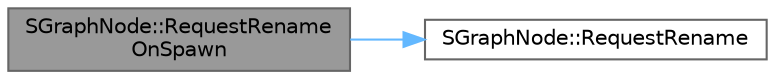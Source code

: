 digraph "SGraphNode::RequestRenameOnSpawn"
{
 // INTERACTIVE_SVG=YES
 // LATEX_PDF_SIZE
  bgcolor="transparent";
  edge [fontname=Helvetica,fontsize=10,labelfontname=Helvetica,labelfontsize=10];
  node [fontname=Helvetica,fontsize=10,shape=box,height=0.2,width=0.4];
  rankdir="LR";
  Node1 [id="Node000001",label="SGraphNode::RequestRename\lOnSpawn",height=0.2,width=0.4,color="gray40", fillcolor="grey60", style="filled", fontcolor="black",tooltip="Requests a rename when the node was initially spawned."];
  Node1 -> Node2 [id="edge1_Node000001_Node000002",color="steelblue1",style="solid",tooltip=" "];
  Node2 [id="Node000002",label="SGraphNode::RequestRename",height=0.2,width=0.4,color="grey40", fillcolor="white", style="filled",URL="$d8/dcb/classSGraphNode.html#ace6353f6d44ff67217d48da49dacade0",tooltip="flags node as rename pending if supported"];
}
